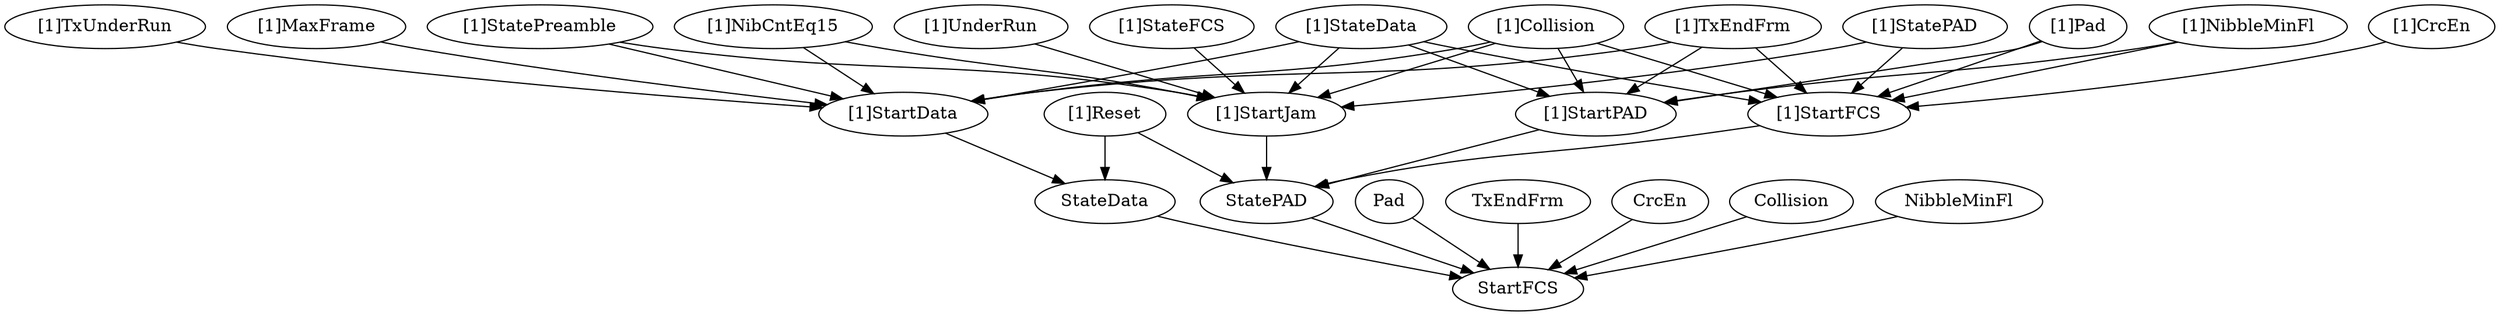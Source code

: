 strict digraph "" {
	"[1]TxEndFrm"	 [complexity=20,
		importance=0.101123918404,
		rank=0.00505619592018];
	"[1]StartFCS"	 [complexity=14,
		importance=0.194316496334,
		rank=0.0138797497381];
	"[1]TxEndFrm" -> "[1]StartFCS";
	"[1]StartPAD"	 [complexity=13,
		importance=0.0997377418752,
		rank=0.0076721339904];
	"[1]TxEndFrm" -> "[1]StartPAD";
	"[1]StartData"	 [complexity=14,
		importance=0.0902460092126,
		rank=0.00644614351519];
	"[1]TxEndFrm" -> "[1]StartData";
	"[1]StatePreamble"	 [complexity=20,
		importance=0.1243749965,
		rank=0.00621874982499];
	"[1]StatePreamble" -> "[1]StartData";
	"[1]StartJam"	 [complexity=14,
		importance=0.211983116503,
		rank=0.0151416511788];
	"[1]StatePreamble" -> "[1]StartJam";
	"[1]StateFCS"	 [complexity=22,
		importance=0.245001338447,
		rank=0.0111364244749];
	"[1]StateFCS" -> "[1]StartJam";
	Pad	 [complexity=12,
		importance=0.0478023786924,
		rank=0.0039835315577];
	StartFCS	 [complexity=0,
		importance=0.0369244695014,
		rank=0.0];
	Pad -> StartFCS;
	StateData	 [complexity=12,
		importance=0.0551648105797,
		rank=0.00459706754831];
	StateData -> StartFCS;
	TxEndFrm	 [complexity=12,
		importance=0.0478023786924,
		rank=0.0039835315577];
	TxEndFrm -> StartFCS;
	CrcEn	 [complexity=12,
		importance=0.0478023786924,
		rank=0.0039835315577];
	CrcEn -> StartFCS;
	StatePAD	 [complexity=12,
		importance=0.0786960134161,
		rank=0.00655800111801];
	StatePAD -> StartFCS;
	"[1]UnderRun"	 [complexity=22,
		importance=0.222861025695,
		rank=0.0101300466225];
	"[1]UnderRun" -> "[1]StartJam";
	"[1]TxUnderRun"	 [complexity=19,
		importance=0.101123918404,
		rank=0.00532231149493];
	"[1]TxUnderRun" -> "[1]StartData";
	"[1]StartFCS" -> StatePAD;
	"[1]StatePAD"	 [complexity=26,
		importance=0.236088040248,
		rank=0.00908030924032];
	"[1]StatePAD" -> "[1]StartFCS";
	"[1]StatePAD" -> "[1]StartJam";
	"[1]StartPAD" -> StatePAD;
	"[1]NibbleMinFl"	 [complexity=26,
		importance=0.205194405525,
		rank=0.00789209252018];
	"[1]NibbleMinFl" -> "[1]StartFCS";
	"[1]NibbleMinFl" -> "[1]StartPAD";
	"[1]NibCntEq15"	 [complexity=20,
		importance=0.101123918404,
		rank=0.00505619592018];
	"[1]NibCntEq15" -> "[1]StartData";
	"[1]NibCntEq15" -> "[1]StartJam";
	"[1]MaxFrame"	 [complexity=19,
		importance=0.101123918404,
		rank=0.00532231149493];
	"[1]MaxFrame" -> "[1]StartData";
	"[1]Reset"	 [complexity=13,
		importance=0.948679689047,
		rank=0.0729753606959];
	"[1]Reset" -> StateData;
	"[1]Reset" -> StatePAD;
	"[1]CrcEn"	 [complexity=26,
		importance=0.205194405525,
		rank=0.00789209252018];
	"[1]CrcEn" -> "[1]StartFCS";
	"[1]Pad"	 [complexity=26,
		importance=0.205194405525,
		rank=0.00789209252018];
	"[1]Pad" -> "[1]StartFCS";
	"[1]Pad" -> "[1]StartPAD";
	"[1]StartData" -> StateData;
	"[1]StateData"	 [complexity=25,
		importance=0.198732359504,
		rank=0.00794929438014];
	"[1]StateData" -> "[1]StartFCS";
	"[1]StateData" -> "[1]StartPAD";
	"[1]StateData" -> "[1]StartData";
	"[1]StateData" -> "[1]StartJam";
	"[1]Collision"	 [complexity=25,
		importance=0.191369927616,
		rank=0.00765479710465];
	"[1]Collision" -> "[1]StartFCS";
	"[1]Collision" -> "[1]StartPAD";
	"[1]Collision" -> "[1]StartData";
	"[1]Collision" -> "[1]StartJam";
	Collision	 [complexity=12,
		importance=0.0478023786924,
		rank=0.0039835315577];
	Collision -> StartFCS;
	NibbleMinFl	 [complexity=12,
		importance=0.0478023786924,
		rank=0.0039835315577];
	NibbleMinFl -> StartFCS;
	"[1]StartJam" -> StatePAD;
}
